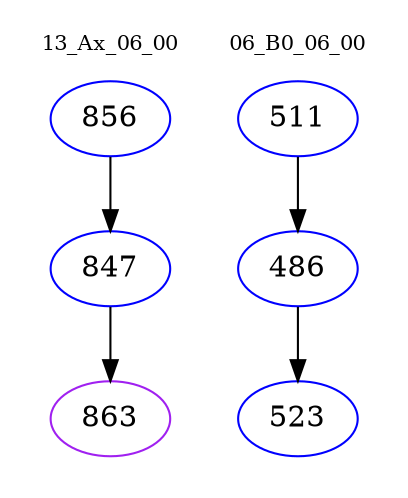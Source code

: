 digraph{
subgraph cluster_0 {
color = white
label = "13_Ax_06_00";
fontsize=10;
T0_856 [label="856", color="blue"]
T0_856 -> T0_847 [color="black"]
T0_847 [label="847", color="blue"]
T0_847 -> T0_863 [color="black"]
T0_863 [label="863", color="purple"]
}
subgraph cluster_1 {
color = white
label = "06_B0_06_00";
fontsize=10;
T1_511 [label="511", color="blue"]
T1_511 -> T1_486 [color="black"]
T1_486 [label="486", color="blue"]
T1_486 -> T1_523 [color="black"]
T1_523 [label="523", color="blue"]
}
}
